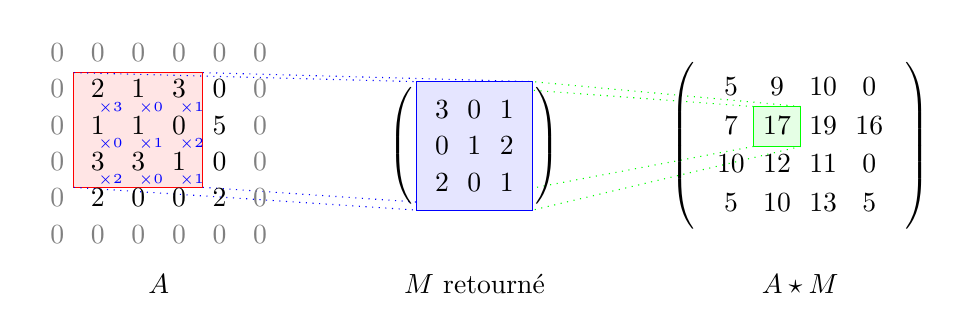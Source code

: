 % From https://tex.stackexchange.com/questions/437007/drawing-a-convolution-with-tikz
% By jakun
\begin{tikzpicture}[scale=1.1]
\newcommand\numRowsK{3}
\newcommand\numColsK{3}
\newcommand{\myK}[2]{% #1: row, #2: col
    \edef\Kcol##1##2##3{###2}%
    \edef\Krow##1##2##3{\noexpand\Kcol###1}%
    \Krow
        {3 0 1}
        {0 1 2}
        {2 0 1}%
}

    % ------- style -------
    \tikzset{%
        parenthesized/.style={%
            left delimiter  = (,
            right delimiter = ),
        },
        node distance = 10mu,
    }

    % ------- equation -------
    \matrix[matrix of math nodes, nodes in empty cells, align=center,text depth=.2ex,text height=1.3ex,text width=0.8em,] (I) {
        |[gray]| 0 & |[gray]|  0 &  |[gray]| 0 & |[gray]| 0 & |[gray]| 0 &  |[gray]| 0\\
        |[gray]| 0  & 2 & 1 & 3 & 0  & |[gray]| 0 \\
        |[gray]| 0 & 1 & 1 & 0 & 5 & |[gray]| 0  \\
        |[gray]| 0 & 3 & 3 & 1 & 0 &  |[gray]| 0\\
        |[gray]| 0 & 2 & 0 & 0 & 2 & |[gray]| 0 \\
        |[gray]| 0 & |[gray]|  0 &  |[gray]| 0 & |[gray]| 0 & |[gray]| 0 &  |[gray]| 0\\
    };

    % \node (*) [right = of I] {${}*{}$};
   \node (*) [right =1cm of I] {};

    \newcommand\Kmatrix{}
    \foreach \row in {1, ..., 3} {
        \gdef \sep {}
        \foreach \col in {1, ..., 3} {%
            \xdef \Kmatrix {\unexpanded\expandafter{\Kmatrix}\unexpanded\expandafter{\sep}\noexpand \myK{\row}{\col}}
            \gdef \sep { \& }
        }
        \xdef \Kmatrix {\unexpanded\expandafter{\Kmatrix}\noexpand\\}
    }
    \matrix[matrix of math nodes, parenthesized, ampersand replacement=\&] (K) [right = of *] {
        \Kmatrix
    };

%    \node (=) [right = of K] {${}={}$};
    \node (=) [right =1.5cm of K] {};

    \matrix[matrix of math nodes, parenthesized, nodes in empty cells, align=center,text depth=.2ex,text height=1.5ex,text width=1em,] (I*K) [right = of {=}] {
        5 & 9  & 10 & 0 \\
        7 & 17 & 19 & 16 \\
        10 & 12 & 11 & 0 \\
        5 & 10 & 13 & 5 \\
    };

    % ------- highlighting -------
    \newcommand\rowResult{2}
    \newcommand\colResult{2}

    \begin{scope}[on background layer]
        \newcommand{\padding}{1pt}
        \coordinate (Is-nw) at ([xshift=-\padding, yshift=0] I-\rowResult-\colResult.north west);
        \coordinate (Is-se) at ([xshift=+\padding, yshift=-1.5*\padding] I-\the\numexpr\rowResult+\numRowsK-1\relax-\the\numexpr\colResult+\numColsK-1\relax.south east);
        \coordinate (Is-sw) at (Is-nw |- Is-se);
        \coordinate (Is-ne) at (Is-se |- Is-nw);

        \filldraw[red,   fill opacity=.1] (Is-nw) rectangle (Is-se);
        \filldraw[green, fill opacity=.1] (I*K-\rowResult-\colResult.north west) rectangle (I*K-\rowResult-\colResult.south east);

        \draw[blue, dotted] 
            (Is-nw) -- (K.north west)
            (Is-se) -- (K.south east)
            (Is-sw) -- (K.south west)
            (Is-ne) -- (K.north east)
        ;
        \draw[green, dotted] 
            (I*K-\rowResult-\colResult.north west) -- (K.north west)
            (I*K-\rowResult-\colResult.south east) -- (K.south east)
            (I*K-\rowResult-\colResult.south west) -- (K.south west)
            (I*K-\rowResult-\colResult.north east) -- (K.north east)
        ;

        \draw[blue,  fill=blue!10!white] (K.north west) rectangle (K.south east);

        \foreach \row [evaluate=\row as \rowI using int(\row+\rowResult-1)] in {1, ..., \numRowsK} {%
            \foreach \col [evaluate=\col as \colI using int(\col+\colResult-1)] in {1, ..., \numColsK} {%
                    \node[text=blue] at (I-\rowI-\colI.south east) [xshift=-.3em,yshift=+0.2ex] {\tiny$\times \myK{\row}{\col}$};
                }
        }
    \end{scope}

    % ------- labels -------
    \tikzset{node distance=0em}
    \node[below=of I] (I-label) {$A$};
    \node at (K |- I-label)     {$M$ retourné};
    \node at (I*K |- I-label)   {$A \star M$};
\end{tikzpicture}
